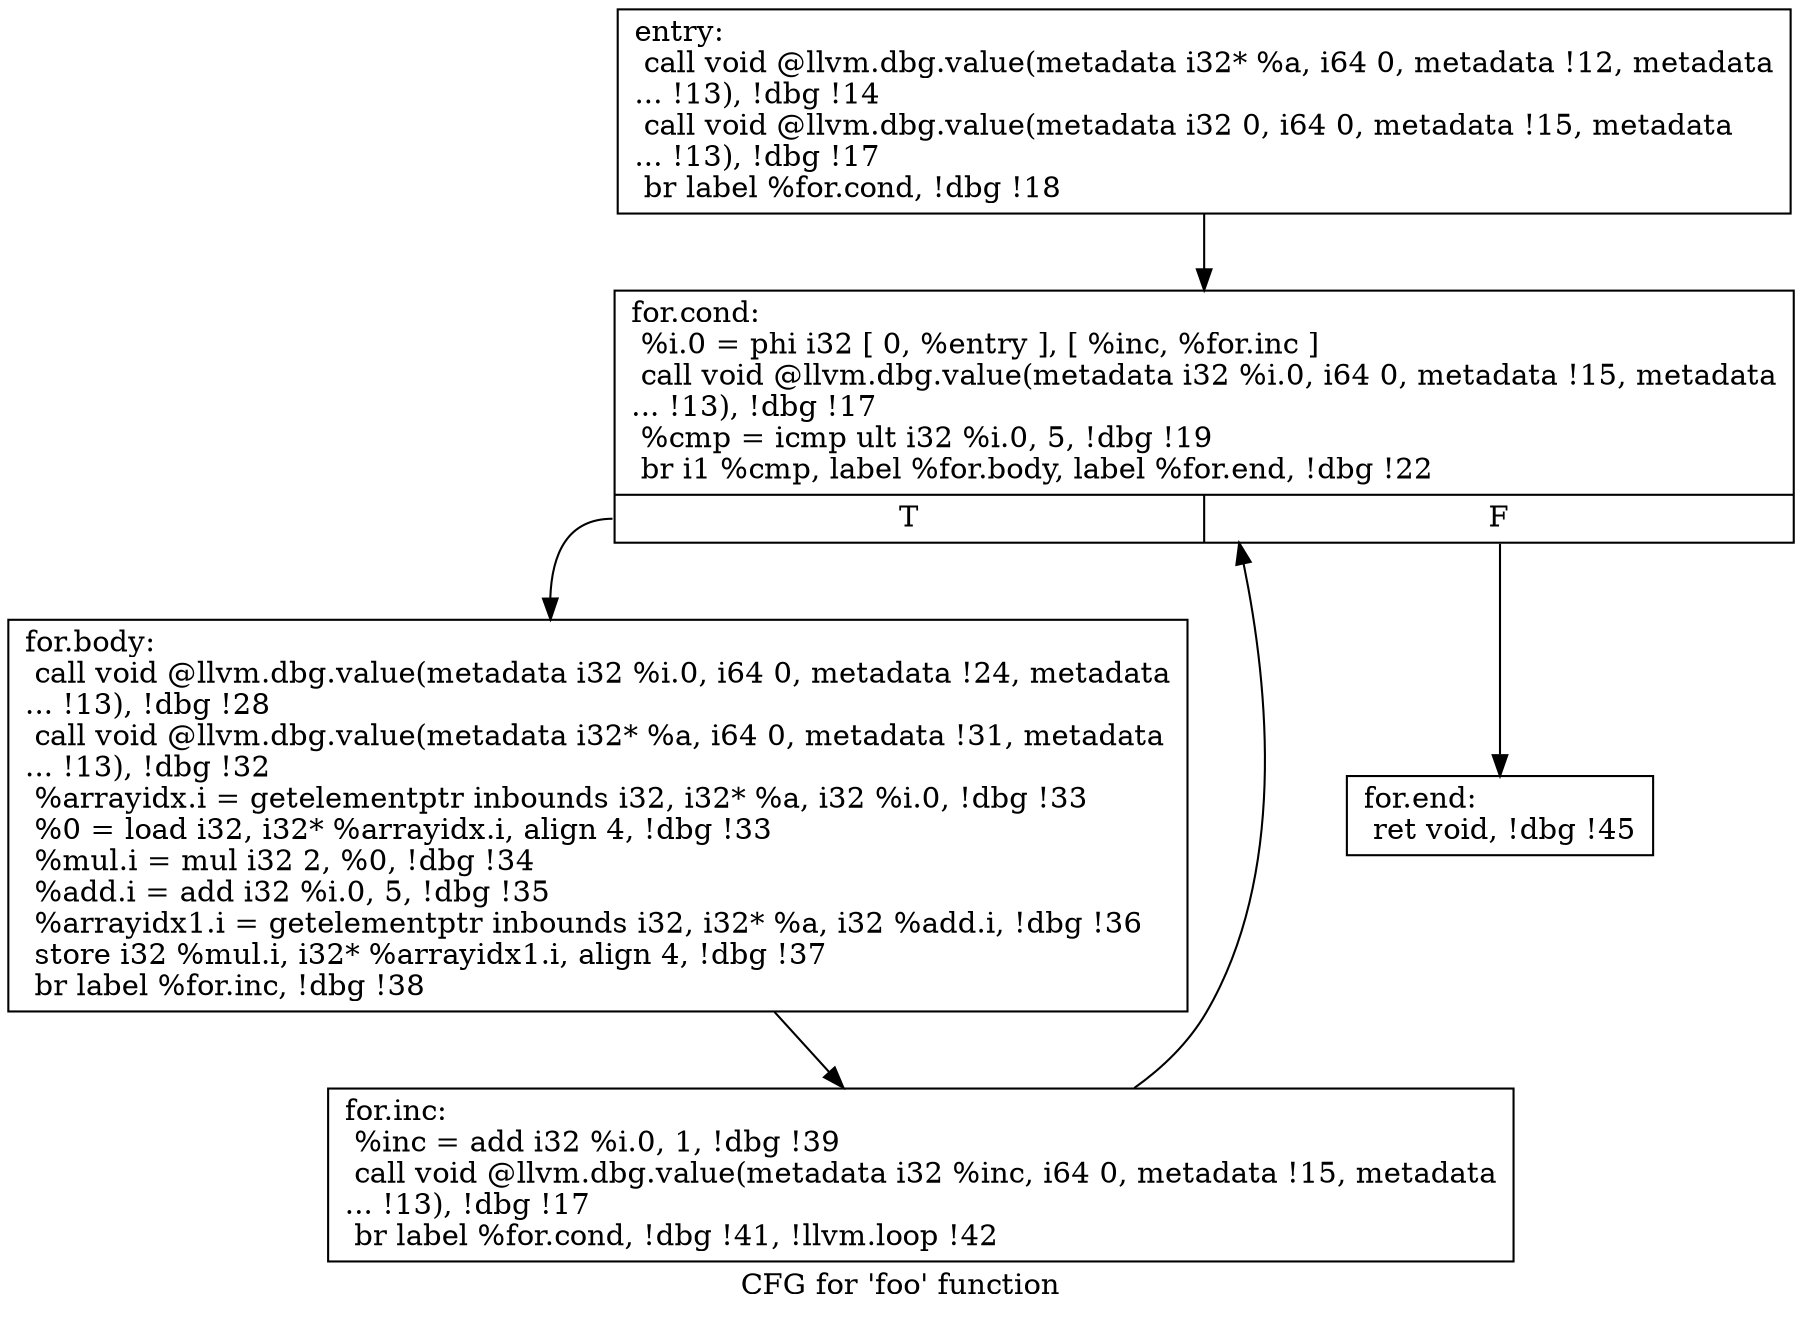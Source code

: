 digraph "CFG for 'foo' function" {
	label="CFG for 'foo' function";

	Node0x5cba340 [shape=record,label="{entry:\l  call void @llvm.dbg.value(metadata i32* %a, i64 0, metadata !12, metadata\l... !13), !dbg !14\l  call void @llvm.dbg.value(metadata i32 0, i64 0, metadata !15, metadata\l... !13), !dbg !17\l  br label %for.cond, !dbg !18\l}"];
	Node0x5cba340 -> Node0x5cbd160;
	Node0x5cbd160 [shape=record,label="{for.cond:                                         \l  %i.0 = phi i32 [ 0, %entry ], [ %inc, %for.inc ]\l  call void @llvm.dbg.value(metadata i32 %i.0, i64 0, metadata !15, metadata\l... !13), !dbg !17\l  %cmp = icmp ult i32 %i.0, 5, !dbg !19\l  br i1 %cmp, label %for.body, label %for.end, !dbg !22\l|{<s0>T|<s1>F}}"];
	Node0x5cbd160:s0 -> Node0x5cbd6e0;
	Node0x5cbd160:s1 -> Node0x5cbd790;
	Node0x5cbd6e0 [shape=record,label="{for.body:                                         \l  call void @llvm.dbg.value(metadata i32 %i.0, i64 0, metadata !24, metadata\l... !13), !dbg !28\l  call void @llvm.dbg.value(metadata i32* %a, i64 0, metadata !31, metadata\l... !13), !dbg !32\l  %arrayidx.i = getelementptr inbounds i32, i32* %a, i32 %i.0, !dbg !33\l  %0 = load i32, i32* %arrayidx.i, align 4, !dbg !33\l  %mul.i = mul i32 2, %0, !dbg !34\l  %add.i = add i32 %i.0, 5, !dbg !35\l  %arrayidx1.i = getelementptr inbounds i32, i32* %a, i32 %add.i, !dbg !36\l  store i32 %mul.i, i32* %arrayidx1.i, align 4, !dbg !37\l  br label %for.inc, !dbg !38\l}"];
	Node0x5cbd6e0 -> Node0x5cbf290;
	Node0x5cbf290 [shape=record,label="{for.inc:                                          \l  %inc = add i32 %i.0, 1, !dbg !39\l  call void @llvm.dbg.value(metadata i32 %inc, i64 0, metadata !15, metadata\l... !13), !dbg !17\l  br label %for.cond, !dbg !41, !llvm.loop !42\l}"];
	Node0x5cbf290 -> Node0x5cbd160;
	Node0x5cbd790 [shape=record,label="{for.end:                                          \l  ret void, !dbg !45\l}"];
}

